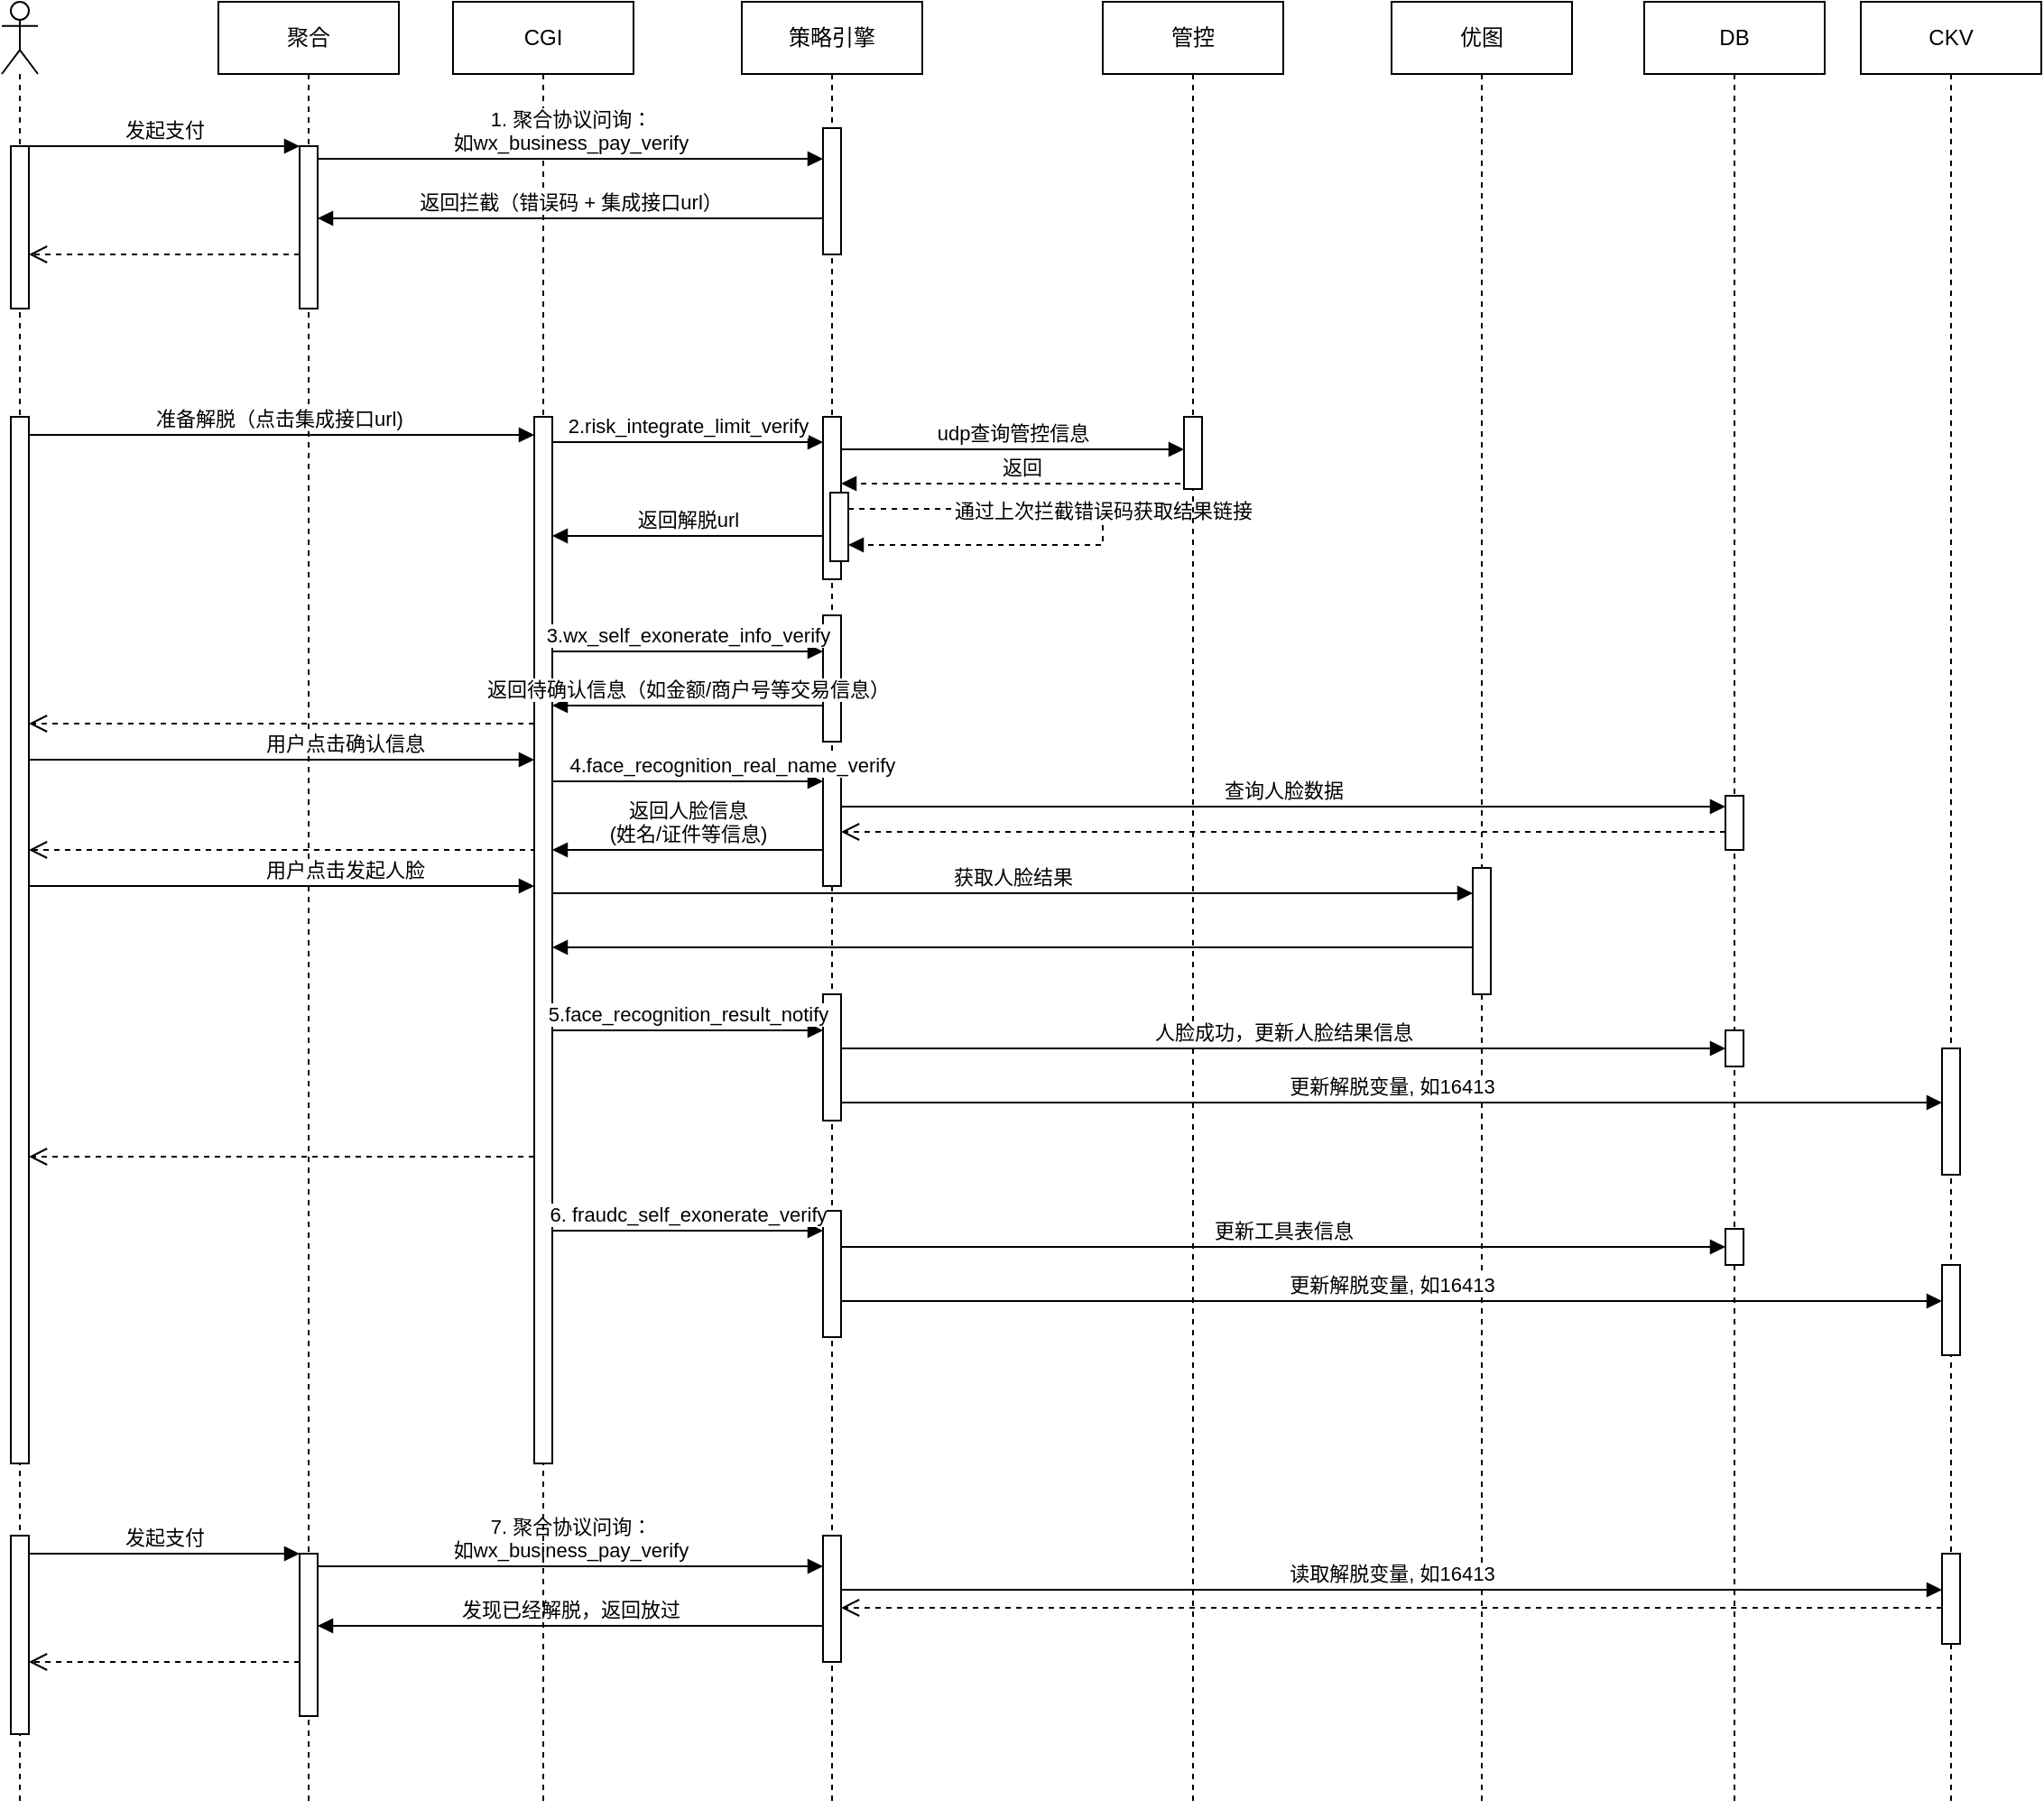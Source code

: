 <mxfile version="21.1.1" type="github">
  <diagram name="Page-1" id="2YBvvXClWsGukQMizWep">
    <mxGraphModel dx="2020" dy="1042" grid="1" gridSize="10" guides="1" tooltips="1" connect="1" arrows="1" fold="1" page="1" pageScale="1" pageWidth="850" pageHeight="1100" math="0" shadow="0">
      <root>
        <mxCell id="0" />
        <mxCell id="1" parent="0" />
        <mxCell id="7k-lvp4XkaIvdBZKLIx3-6" value="" style="shape=umlLifeline;perimeter=lifelinePerimeter;whiteSpace=wrap;html=1;container=1;dropTarget=0;collapsible=0;recursiveResize=0;outlineConnect=0;portConstraint=eastwest;newEdgeStyle={&quot;edgeStyle&quot;:&quot;elbowEdgeStyle&quot;,&quot;elbow&quot;:&quot;vertical&quot;,&quot;curved&quot;:0,&quot;rounded&quot;:0};participant=umlActor;" parent="1" vertex="1">
          <mxGeometry x="90" y="40" width="20" height="1000" as="geometry" />
        </mxCell>
        <mxCell id="7k-lvp4XkaIvdBZKLIx3-7" value="" style="html=1;points=[];perimeter=orthogonalPerimeter;outlineConnect=0;targetShapes=umlLifeline;portConstraint=eastwest;newEdgeStyle={&quot;edgeStyle&quot;:&quot;elbowEdgeStyle&quot;,&quot;elbow&quot;:&quot;vertical&quot;,&quot;curved&quot;:0,&quot;rounded&quot;:0};" parent="7k-lvp4XkaIvdBZKLIx3-6" vertex="1">
          <mxGeometry x="5" y="80" width="10" height="90" as="geometry" />
        </mxCell>
        <mxCell id="hi3D_tC1tFswLXesbzHT-98" value="策略引擎" style="shape=umlLifeline;perimeter=lifelinePerimeter;whiteSpace=wrap;html=1;container=0;dropTarget=0;collapsible=0;recursiveResize=0;outlineConnect=0;portConstraint=eastwest;newEdgeStyle={&quot;edgeStyle&quot;:&quot;elbowEdgeStyle&quot;,&quot;elbow&quot;:&quot;vertical&quot;,&quot;curved&quot;:0,&quot;rounded&quot;:0};" parent="1" vertex="1">
          <mxGeometry x="500" y="40" width="100" height="1000" as="geometry" />
        </mxCell>
        <mxCell id="hi3D_tC1tFswLXesbzHT-99" value="" style="html=1;points=[];perimeter=orthogonalPerimeter;outlineConnect=0;targetShapes=umlLifeline;portConstraint=eastwest;newEdgeStyle={&quot;edgeStyle&quot;:&quot;elbowEdgeStyle&quot;,&quot;elbow&quot;:&quot;vertical&quot;,&quot;curved&quot;:0,&quot;rounded&quot;:0};" parent="hi3D_tC1tFswLXesbzHT-98" vertex="1">
          <mxGeometry x="45" y="70" width="10" height="70" as="geometry" />
        </mxCell>
        <mxCell id="hi3D_tC1tFswLXesbzHT-106" value="" style="html=1;points=[];perimeter=orthogonalPerimeter;outlineConnect=0;targetShapes=umlLifeline;portConstraint=eastwest;newEdgeStyle={&quot;edgeStyle&quot;:&quot;elbowEdgeStyle&quot;,&quot;elbow&quot;:&quot;vertical&quot;,&quot;curved&quot;:0,&quot;rounded&quot;:0};" parent="hi3D_tC1tFswLXesbzHT-98" vertex="1">
          <mxGeometry x="45" y="230" width="10" height="90" as="geometry" />
        </mxCell>
        <mxCell id="hi3D_tC1tFswLXesbzHT-119" value="" style="html=1;points=[];perimeter=orthogonalPerimeter;outlineConnect=0;targetShapes=umlLifeline;portConstraint=eastwest;newEdgeStyle={&quot;edgeStyle&quot;:&quot;elbowEdgeStyle&quot;,&quot;elbow&quot;:&quot;vertical&quot;,&quot;curved&quot;:0,&quot;rounded&quot;:0};" parent="hi3D_tC1tFswLXesbzHT-98" vertex="1">
          <mxGeometry x="49" y="272" width="10" height="38" as="geometry" />
        </mxCell>
        <mxCell id="hi3D_tC1tFswLXesbzHT-120" value="通过上次拦截错误码获取结果链接" style="html=1;verticalAlign=bottom;endArrow=block;edgeStyle=elbowEdgeStyle;elbow=vertical;curved=0;rounded=0;dashed=1;" parent="hi3D_tC1tFswLXesbzHT-98" source="hi3D_tC1tFswLXesbzHT-119" target="hi3D_tC1tFswLXesbzHT-119" edge="1">
          <mxGeometry width="80" relative="1" as="geometry">
            <mxPoint x="255" y="267" as="sourcePoint" />
            <mxPoint x="65" y="277" as="targetPoint" />
            <Array as="points">
              <mxPoint x="200" y="291" />
            </Array>
          </mxGeometry>
        </mxCell>
        <mxCell id="hi3D_tC1tFswLXesbzHT-137" value="" style="html=1;points=[];perimeter=orthogonalPerimeter;outlineConnect=0;targetShapes=umlLifeline;portConstraint=eastwest;newEdgeStyle={&quot;edgeStyle&quot;:&quot;elbowEdgeStyle&quot;,&quot;elbow&quot;:&quot;vertical&quot;,&quot;curved&quot;:0,&quot;rounded&quot;:0};" parent="hi3D_tC1tFswLXesbzHT-98" vertex="1">
          <mxGeometry x="45" y="340" width="10" height="70" as="geometry" />
        </mxCell>
        <mxCell id="hi3D_tC1tFswLXesbzHT-142" value="" style="html=1;points=[];perimeter=orthogonalPerimeter;outlineConnect=0;targetShapes=umlLifeline;portConstraint=eastwest;newEdgeStyle={&quot;edgeStyle&quot;:&quot;elbowEdgeStyle&quot;,&quot;elbow&quot;:&quot;vertical&quot;,&quot;curved&quot;:0,&quot;rounded&quot;:0};" parent="hi3D_tC1tFswLXesbzHT-98" vertex="1">
          <mxGeometry x="45" y="420" width="10" height="70" as="geometry" />
        </mxCell>
        <mxCell id="hi3D_tC1tFswLXesbzHT-144" value="返回人脸信息&lt;br&gt;(姓名/证件等信息)" style="html=1;verticalAlign=bottom;endArrow=block;edgeStyle=elbowEdgeStyle;elbow=horizontal;curved=0;rounded=0;" parent="hi3D_tC1tFswLXesbzHT-98" source="hi3D_tC1tFswLXesbzHT-142" edge="1">
          <mxGeometry relative="1" as="geometry">
            <mxPoint x="40" y="470" as="sourcePoint" />
            <Array as="points">
              <mxPoint x="-55" y="470" />
              <mxPoint x="-95" y="620" />
              <mxPoint x="-315" y="430" />
            </Array>
            <mxPoint x="-105" y="470" as="targetPoint" />
          </mxGeometry>
        </mxCell>
        <mxCell id="hi3D_tC1tFswLXesbzHT-143" value="&amp;nbsp; &amp;nbsp; &amp;nbsp; &amp;nbsp; &amp;nbsp; &amp;nbsp; &amp;nbsp; &amp;nbsp; 4.face_recognition_real_name_verify" style="html=1;verticalAlign=bottom;endArrow=block;edgeStyle=elbowEdgeStyle;elbow=vertical;curved=0;rounded=0;" parent="hi3D_tC1tFswLXesbzHT-98" edge="1">
          <mxGeometry width="80" relative="1" as="geometry">
            <mxPoint x="-105" y="432" as="sourcePoint" />
            <mxPoint x="45" y="432" as="targetPoint" />
            <Array as="points">
              <mxPoint x="-20" y="432" />
              <mxPoint x="5" y="422" />
            </Array>
          </mxGeometry>
        </mxCell>
        <mxCell id="hi3D_tC1tFswLXesbzHT-151" value="" style="html=1;points=[];perimeter=orthogonalPerimeter;outlineConnect=0;targetShapes=umlLifeline;portConstraint=eastwest;newEdgeStyle={&quot;edgeStyle&quot;:&quot;elbowEdgeStyle&quot;,&quot;elbow&quot;:&quot;vertical&quot;,&quot;curved&quot;:0,&quot;rounded&quot;:0};" parent="hi3D_tC1tFswLXesbzHT-98" vertex="1">
          <mxGeometry x="45" y="550" width="10" height="70" as="geometry" />
        </mxCell>
        <mxCell id="hi3D_tC1tFswLXesbzHT-164" value="" style="html=1;points=[];perimeter=orthogonalPerimeter;outlineConnect=0;targetShapes=umlLifeline;portConstraint=eastwest;newEdgeStyle={&quot;edgeStyle&quot;:&quot;elbowEdgeStyle&quot;,&quot;elbow&quot;:&quot;vertical&quot;,&quot;curved&quot;:0,&quot;rounded&quot;:0};" parent="hi3D_tC1tFswLXesbzHT-98" vertex="1">
          <mxGeometry x="45" y="670" width="10" height="70" as="geometry" />
        </mxCell>
        <mxCell id="aM9ryv3xv72pqoxQDRHE-5" value="聚合" style="shape=umlLifeline;perimeter=lifelinePerimeter;whiteSpace=wrap;html=1;container=0;dropTarget=0;collapsible=0;recursiveResize=0;outlineConnect=0;portConstraint=eastwest;newEdgeStyle={&quot;edgeStyle&quot;:&quot;elbowEdgeStyle&quot;,&quot;elbow&quot;:&quot;vertical&quot;,&quot;curved&quot;:0,&quot;rounded&quot;:0};" parent="1" vertex="1">
          <mxGeometry x="210" y="40" width="100" height="1000" as="geometry" />
        </mxCell>
        <mxCell id="aM9ryv3xv72pqoxQDRHE-6" value="" style="html=1;points=[];perimeter=orthogonalPerimeter;outlineConnect=0;targetShapes=umlLifeline;portConstraint=eastwest;newEdgeStyle={&quot;edgeStyle&quot;:&quot;elbowEdgeStyle&quot;,&quot;elbow&quot;:&quot;vertical&quot;,&quot;curved&quot;:0,&quot;rounded&quot;:0};" parent="aM9ryv3xv72pqoxQDRHE-5" vertex="1">
          <mxGeometry x="45" y="80" width="10" height="90" as="geometry" />
        </mxCell>
        <mxCell id="hi3D_tC1tFswLXesbzHT-102" value="" style="html=1;points=[];perimeter=orthogonalPerimeter;outlineConnect=0;targetShapes=umlLifeline;portConstraint=eastwest;newEdgeStyle={&quot;edgeStyle&quot;:&quot;elbowEdgeStyle&quot;,&quot;elbow&quot;:&quot;vertical&quot;,&quot;curved&quot;:0,&quot;rounded&quot;:0};" parent="aM9ryv3xv72pqoxQDRHE-5" vertex="1">
          <mxGeometry x="-115" y="230" width="10" height="580" as="geometry" />
        </mxCell>
        <mxCell id="hi3D_tC1tFswLXesbzHT-171" value="" style="html=1;points=[];perimeter=orthogonalPerimeter;outlineConnect=0;targetShapes=umlLifeline;portConstraint=eastwest;newEdgeStyle={&quot;edgeStyle&quot;:&quot;elbowEdgeStyle&quot;,&quot;elbow&quot;:&quot;vertical&quot;,&quot;curved&quot;:0,&quot;rounded&quot;:0};" parent="aM9ryv3xv72pqoxQDRHE-5" vertex="1">
          <mxGeometry x="335" y="850" width="10" height="70" as="geometry" />
        </mxCell>
        <mxCell id="hi3D_tC1tFswLXesbzHT-172" value="" style="html=1;points=[];perimeter=orthogonalPerimeter;outlineConnect=0;targetShapes=umlLifeline;portConstraint=eastwest;newEdgeStyle={&quot;edgeStyle&quot;:&quot;elbowEdgeStyle&quot;,&quot;elbow&quot;:&quot;vertical&quot;,&quot;curved&quot;:0,&quot;rounded&quot;:0};" parent="aM9ryv3xv72pqoxQDRHE-5" vertex="1">
          <mxGeometry x="-115" y="850" width="10" height="110" as="geometry" />
        </mxCell>
        <mxCell id="hi3D_tC1tFswLXesbzHT-173" value="" style="html=1;points=[];perimeter=orthogonalPerimeter;outlineConnect=0;targetShapes=umlLifeline;portConstraint=eastwest;newEdgeStyle={&quot;edgeStyle&quot;:&quot;elbowEdgeStyle&quot;,&quot;elbow&quot;:&quot;vertical&quot;,&quot;curved&quot;:0,&quot;rounded&quot;:0};" parent="aM9ryv3xv72pqoxQDRHE-5" vertex="1">
          <mxGeometry x="45" y="860" width="10" height="90" as="geometry" />
        </mxCell>
        <mxCell id="hi3D_tC1tFswLXesbzHT-174" value="发起支付" style="html=1;verticalAlign=bottom;endArrow=block;edgeStyle=elbowEdgeStyle;elbow=horizontal;curved=0;rounded=0;" parent="aM9ryv3xv72pqoxQDRHE-5" source="hi3D_tC1tFswLXesbzHT-172" target="hi3D_tC1tFswLXesbzHT-173" edge="1">
          <mxGeometry relative="1" as="geometry">
            <mxPoint x="-15" y="870" as="sourcePoint" />
            <Array as="points">
              <mxPoint x="-30" y="860" />
            </Array>
          </mxGeometry>
        </mxCell>
        <mxCell id="hi3D_tC1tFswLXesbzHT-175" value="" style="html=1;verticalAlign=bottom;endArrow=open;dashed=1;endSize=8;edgeStyle=elbowEdgeStyle;elbow=vertical;curved=0;rounded=0;" parent="aM9ryv3xv72pqoxQDRHE-5" source="hi3D_tC1tFswLXesbzHT-173" target="hi3D_tC1tFswLXesbzHT-172" edge="1">
          <mxGeometry relative="1" as="geometry">
            <mxPoint x="-15" y="945" as="targetPoint" />
            <Array as="points">
              <mxPoint x="30" y="920" />
              <mxPoint x="-20" y="1020" />
            </Array>
          </mxGeometry>
        </mxCell>
        <mxCell id="hi3D_tC1tFswLXesbzHT-176" value="7. 聚合协议问询：&lt;br&gt;如wx_business_pay_verify" style="html=1;verticalAlign=bottom;endArrow=block;edgeStyle=elbowEdgeStyle;elbow=vertical;curved=0;rounded=0;" parent="aM9ryv3xv72pqoxQDRHE-5" target="hi3D_tC1tFswLXesbzHT-171" edge="1">
          <mxGeometry width="80" relative="1" as="geometry">
            <mxPoint x="55" y="867" as="sourcePoint" />
            <mxPoint x="300" y="867" as="targetPoint" />
          </mxGeometry>
        </mxCell>
        <mxCell id="hi3D_tC1tFswLXesbzHT-177" value="发现已经解脱，返回放过" style="html=1;verticalAlign=bottom;endArrow=block;edgeStyle=elbowEdgeStyle;elbow=horizontal;curved=0;rounded=0;" parent="aM9ryv3xv72pqoxQDRHE-5" source="hi3D_tC1tFswLXesbzHT-171" target="hi3D_tC1tFswLXesbzHT-173" edge="1">
          <mxGeometry relative="1" as="geometry">
            <mxPoint x="-95" y="870" as="sourcePoint" />
            <Array as="points">
              <mxPoint x="180" y="900" />
            </Array>
            <mxPoint x="50" y="900" as="targetPoint" />
          </mxGeometry>
        </mxCell>
        <mxCell id="aM9ryv3xv72pqoxQDRHE-7" value="发起支付" style="html=1;verticalAlign=bottom;endArrow=block;edgeStyle=elbowEdgeStyle;elbow=horizontal;curved=0;rounded=0;" parent="1" target="aM9ryv3xv72pqoxQDRHE-6" edge="1">
          <mxGeometry relative="1" as="geometry">
            <mxPoint x="105" y="120" as="sourcePoint" />
            <Array as="points">
              <mxPoint x="180" y="120" />
            </Array>
          </mxGeometry>
        </mxCell>
        <mxCell id="aM9ryv3xv72pqoxQDRHE-8" value="" style="html=1;verticalAlign=bottom;endArrow=open;dashed=1;endSize=8;edgeStyle=elbowEdgeStyle;elbow=vertical;curved=0;rounded=0;" parent="1" source="aM9ryv3xv72pqoxQDRHE-6" edge="1">
          <mxGeometry relative="1" as="geometry">
            <mxPoint x="105" y="180" as="targetPoint" />
            <Array as="points">
              <mxPoint x="240" y="180" />
              <mxPoint x="190" y="280" />
            </Array>
          </mxGeometry>
        </mxCell>
        <mxCell id="hi3D_tC1tFswLXesbzHT-90" value="CGI" style="shape=umlLifeline;perimeter=lifelinePerimeter;whiteSpace=wrap;html=1;container=0;dropTarget=0;collapsible=0;recursiveResize=0;outlineConnect=0;portConstraint=eastwest;newEdgeStyle={&quot;edgeStyle&quot;:&quot;elbowEdgeStyle&quot;,&quot;elbow&quot;:&quot;vertical&quot;,&quot;curved&quot;:0,&quot;rounded&quot;:0};" parent="1" vertex="1">
          <mxGeometry x="340" y="40" width="100" height="1000" as="geometry" />
        </mxCell>
        <mxCell id="hi3D_tC1tFswLXesbzHT-103" value="" style="html=1;points=[];perimeter=orthogonalPerimeter;outlineConnect=0;targetShapes=umlLifeline;portConstraint=eastwest;newEdgeStyle={&quot;edgeStyle&quot;:&quot;elbowEdgeStyle&quot;,&quot;elbow&quot;:&quot;vertical&quot;,&quot;curved&quot;:0,&quot;rounded&quot;:0};" parent="hi3D_tC1tFswLXesbzHT-90" vertex="1">
          <mxGeometry x="45" y="230" width="10" height="580" as="geometry" />
        </mxCell>
        <mxCell id="hi3D_tC1tFswLXesbzHT-100" value="1. 聚合协议问询：&lt;br&gt;如wx_business_pay_verify" style="html=1;verticalAlign=bottom;endArrow=block;edgeStyle=elbowEdgeStyle;elbow=vertical;curved=0;rounded=0;" parent="1" target="hi3D_tC1tFswLXesbzHT-99" edge="1">
          <mxGeometry width="80" relative="1" as="geometry">
            <mxPoint x="265" y="127" as="sourcePoint" />
            <mxPoint x="510" y="127" as="targetPoint" />
          </mxGeometry>
        </mxCell>
        <mxCell id="hi3D_tC1tFswLXesbzHT-101" value="返回拦截（错误码 + 集成接口url）" style="html=1;verticalAlign=bottom;endArrow=block;edgeStyle=elbowEdgeStyle;elbow=horizontal;curved=0;rounded=0;" parent="1" source="hi3D_tC1tFswLXesbzHT-99" target="aM9ryv3xv72pqoxQDRHE-6" edge="1">
          <mxGeometry relative="1" as="geometry">
            <mxPoint x="115" y="130" as="sourcePoint" />
            <Array as="points">
              <mxPoint x="390" y="160" />
            </Array>
            <mxPoint x="270" y="160" as="targetPoint" />
          </mxGeometry>
        </mxCell>
        <mxCell id="hi3D_tC1tFswLXesbzHT-104" value="准备解脱（点击集成接口url)&amp;nbsp;" style="html=1;verticalAlign=bottom;endArrow=block;edgeStyle=elbowEdgeStyle;elbow=horizontal;curved=0;rounded=0;" parent="1" source="hi3D_tC1tFswLXesbzHT-102" target="hi3D_tC1tFswLXesbzHT-103" edge="1">
          <mxGeometry relative="1" as="geometry">
            <mxPoint x="195" y="290" as="sourcePoint" />
            <Array as="points">
              <mxPoint x="180" y="280" />
            </Array>
          </mxGeometry>
        </mxCell>
        <mxCell id="hi3D_tC1tFswLXesbzHT-105" value="" style="html=1;verticalAlign=bottom;endArrow=open;dashed=1;endSize=8;edgeStyle=elbowEdgeStyle;elbow=vertical;curved=0;rounded=0;" parent="1" target="hi3D_tC1tFswLXesbzHT-102" edge="1">
          <mxGeometry relative="1" as="geometry">
            <mxPoint x="110" y="490" as="targetPoint" />
            <Array as="points">
              <mxPoint x="270" y="510" />
              <mxPoint x="200" y="570" />
              <mxPoint x="250" y="440" />
              <mxPoint x="270" y="350" />
              <mxPoint x="260" y="490" />
              <mxPoint x="190" y="483" />
            </Array>
            <mxPoint x="385" y="353" as="sourcePoint" />
          </mxGeometry>
        </mxCell>
        <mxCell id="hi3D_tC1tFswLXesbzHT-109" value="返回解脱url" style="html=1;verticalAlign=bottom;endArrow=block;edgeStyle=elbowEdgeStyle;elbow=horizontal;curved=0;rounded=0;" parent="1" source="hi3D_tC1tFswLXesbzHT-106" edge="1">
          <mxGeometry relative="1" as="geometry">
            <mxPoint x="530" y="336" as="sourcePoint" />
            <Array as="points">
              <mxPoint x="450" y="336" />
              <mxPoint x="410" y="486" />
              <mxPoint x="190" y="296" />
            </Array>
            <mxPoint x="395" y="336" as="targetPoint" />
          </mxGeometry>
        </mxCell>
        <mxCell id="hi3D_tC1tFswLXesbzHT-111" value="2.risk_integrate_limit_verify" style="html=1;verticalAlign=bottom;endArrow=block;edgeStyle=elbowEdgeStyle;elbow=vertical;curved=0;rounded=0;" parent="1" target="hi3D_tC1tFswLXesbzHT-106" edge="1">
          <mxGeometry width="80" relative="1" as="geometry">
            <mxPoint x="395" y="284" as="sourcePoint" />
            <mxPoint x="540" y="284" as="targetPoint" />
            <Array as="points">
              <mxPoint x="510" y="284" />
            </Array>
          </mxGeometry>
        </mxCell>
        <mxCell id="hi3D_tC1tFswLXesbzHT-112" value="管控" style="shape=umlLifeline;perimeter=lifelinePerimeter;whiteSpace=wrap;html=1;container=0;dropTarget=0;collapsible=0;recursiveResize=0;outlineConnect=0;portConstraint=eastwest;newEdgeStyle={&quot;edgeStyle&quot;:&quot;elbowEdgeStyle&quot;,&quot;elbow&quot;:&quot;vertical&quot;,&quot;curved&quot;:0,&quot;rounded&quot;:0};" parent="1" vertex="1">
          <mxGeometry x="700" y="40" width="100" height="1000" as="geometry" />
        </mxCell>
        <mxCell id="hi3D_tC1tFswLXesbzHT-114" value="" style="html=1;points=[];perimeter=orthogonalPerimeter;outlineConnect=0;targetShapes=umlLifeline;portConstraint=eastwest;newEdgeStyle={&quot;edgeStyle&quot;:&quot;elbowEdgeStyle&quot;,&quot;elbow&quot;:&quot;vertical&quot;,&quot;curved&quot;:0,&quot;rounded&quot;:0};" parent="hi3D_tC1tFswLXesbzHT-112" vertex="1">
          <mxGeometry x="45" y="230" width="10" height="40" as="geometry" />
        </mxCell>
        <mxCell id="hi3D_tC1tFswLXesbzHT-115" value="udp查询管控信息" style="html=1;verticalAlign=bottom;endArrow=block;edgeStyle=elbowEdgeStyle;elbow=vertical;curved=0;rounded=0;" parent="1" edge="1">
          <mxGeometry width="80" relative="1" as="geometry">
            <mxPoint x="555" y="288" as="sourcePoint" />
            <mxPoint x="745" y="288" as="targetPoint" />
          </mxGeometry>
        </mxCell>
        <mxCell id="hi3D_tC1tFswLXesbzHT-116" value="返回" style="html=1;verticalAlign=bottom;endArrow=block;edgeStyle=elbowEdgeStyle;elbow=vertical;curved=0;rounded=0;dashed=1;" parent="1" target="hi3D_tC1tFswLXesbzHT-106" edge="1">
          <mxGeometry width="80" relative="1" as="geometry">
            <mxPoint x="745" y="297" as="sourcePoint" />
            <mxPoint x="555" y="297" as="targetPoint" />
            <Array as="points">
              <mxPoint x="750" y="307" />
            </Array>
          </mxGeometry>
        </mxCell>
        <mxCell id="hi3D_tC1tFswLXesbzHT-117" value="优图" style="shape=umlLifeline;perimeter=lifelinePerimeter;whiteSpace=wrap;html=1;container=0;dropTarget=0;collapsible=0;recursiveResize=0;outlineConnect=0;portConstraint=eastwest;newEdgeStyle={&quot;edgeStyle&quot;:&quot;elbowEdgeStyle&quot;,&quot;elbow&quot;:&quot;vertical&quot;,&quot;curved&quot;:0,&quot;rounded&quot;:0};" parent="1" vertex="1">
          <mxGeometry x="860" y="40" width="100" height="1000" as="geometry" />
        </mxCell>
        <mxCell id="hi3D_tC1tFswLXesbzHT-146" value="" style="html=1;points=[];perimeter=orthogonalPerimeter;outlineConnect=0;targetShapes=umlLifeline;portConstraint=eastwest;newEdgeStyle={&quot;edgeStyle&quot;:&quot;elbowEdgeStyle&quot;,&quot;elbow&quot;:&quot;vertical&quot;,&quot;curved&quot;:0,&quot;rounded&quot;:0};" parent="hi3D_tC1tFswLXesbzHT-117" vertex="1">
          <mxGeometry x="45" y="480" width="10" height="70" as="geometry" />
        </mxCell>
        <mxCell id="hi3D_tC1tFswLXesbzHT-138" value="3.wx_self_exonerate_info_verify&lt;br&gt;" style="html=1;verticalAlign=bottom;endArrow=block;edgeStyle=elbowEdgeStyle;elbow=vertical;curved=0;rounded=0;" parent="1" source="hi3D_tC1tFswLXesbzHT-103" target="hi3D_tC1tFswLXesbzHT-137" edge="1">
          <mxGeometry width="80" relative="1" as="geometry">
            <mxPoint x="390" y="390" as="sourcePoint" />
            <mxPoint x="540" y="390" as="targetPoint" />
            <Array as="points">
              <mxPoint x="480" y="400" />
              <mxPoint x="505" y="390" />
            </Array>
          </mxGeometry>
        </mxCell>
        <mxCell id="hi3D_tC1tFswLXesbzHT-139" value="用户点击发起人脸" style="html=1;verticalAlign=bottom;endArrow=block;edgeStyle=elbowEdgeStyle;elbow=vertical;curved=0;rounded=0;" parent="1" edge="1">
          <mxGeometry x="0.25" relative="1" as="geometry">
            <mxPoint x="105" y="530" as="sourcePoint" />
            <Array as="points">
              <mxPoint x="270" y="530" />
              <mxPoint x="300" y="600" />
              <mxPoint x="185" y="390" />
            </Array>
            <mxPoint x="385" y="530" as="targetPoint" />
            <mxPoint as="offset" />
          </mxGeometry>
        </mxCell>
        <mxCell id="hi3D_tC1tFswLXesbzHT-140" value="返回待确认信息（如金额/商户号等交易信息）" style="html=1;verticalAlign=bottom;endArrow=block;edgeStyle=elbowEdgeStyle;elbow=horizontal;curved=0;rounded=0;" parent="1" source="hi3D_tC1tFswLXesbzHT-137" target="hi3D_tC1tFswLXesbzHT-103" edge="1">
          <mxGeometry relative="1" as="geometry">
            <mxPoint x="540" y="430" as="sourcePoint" />
            <Array as="points">
              <mxPoint x="445" y="430" />
              <mxPoint x="405" y="580" />
              <mxPoint x="185" y="390" />
            </Array>
            <mxPoint x="400" y="430" as="targetPoint" />
            <mxPoint as="offset" />
          </mxGeometry>
        </mxCell>
        <mxCell id="hi3D_tC1tFswLXesbzHT-145" value="获取人脸结果" style="html=1;verticalAlign=bottom;endArrow=block;edgeStyle=elbowEdgeStyle;elbow=vertical;curved=0;rounded=0;" parent="1" target="hi3D_tC1tFswLXesbzHT-146" edge="1">
          <mxGeometry width="80" relative="1" as="geometry">
            <mxPoint x="395" y="534" as="sourcePoint" />
            <mxPoint x="905" y="519" as="targetPoint" />
            <Array as="points">
              <mxPoint x="910" y="534" />
            </Array>
          </mxGeometry>
        </mxCell>
        <mxCell id="hi3D_tC1tFswLXesbzHT-147" value="" style="html=1;verticalAlign=bottom;endArrow=block;edgeStyle=elbowEdgeStyle;elbow=horizontal;curved=0;rounded=0;" parent="1" edge="1">
          <mxGeometry relative="1" as="geometry">
            <mxPoint x="905" y="564" as="sourcePoint" />
            <Array as="points">
              <mxPoint x="455" y="564" />
              <mxPoint x="415" y="714" />
              <mxPoint x="195" y="524" />
            </Array>
            <mxPoint x="395.0" y="564" as="targetPoint" />
          </mxGeometry>
        </mxCell>
        <mxCell id="hi3D_tC1tFswLXesbzHT-152" value="5.face_recognition_result_notify" style="html=1;verticalAlign=bottom;endArrow=block;edgeStyle=elbowEdgeStyle;elbow=vertical;curved=0;rounded=0;" parent="1" source="hi3D_tC1tFswLXesbzHT-103" target="hi3D_tC1tFswLXesbzHT-151" edge="1">
          <mxGeometry width="80" relative="1" as="geometry">
            <mxPoint x="400" y="610" as="sourcePoint" />
            <mxPoint x="540" y="610" as="targetPoint" />
            <Array as="points">
              <mxPoint x="485" y="610" />
              <mxPoint x="510" y="600" />
            </Array>
          </mxGeometry>
        </mxCell>
        <mxCell id="hi3D_tC1tFswLXesbzHT-153" value="DB" style="shape=umlLifeline;perimeter=lifelinePerimeter;whiteSpace=wrap;html=1;container=0;dropTarget=0;collapsible=0;recursiveResize=0;outlineConnect=0;portConstraint=eastwest;newEdgeStyle={&quot;edgeStyle&quot;:&quot;elbowEdgeStyle&quot;,&quot;elbow&quot;:&quot;vertical&quot;,&quot;curved&quot;:0,&quot;rounded&quot;:0};" parent="1" vertex="1">
          <mxGeometry x="1000" y="40" width="100" height="1000" as="geometry" />
        </mxCell>
        <mxCell id="hi3D_tC1tFswLXesbzHT-154" value="" style="html=1;points=[];perimeter=orthogonalPerimeter;outlineConnect=0;targetShapes=umlLifeline;portConstraint=eastwest;newEdgeStyle={&quot;edgeStyle&quot;:&quot;elbowEdgeStyle&quot;,&quot;elbow&quot;:&quot;vertical&quot;,&quot;curved&quot;:0,&quot;rounded&quot;:0};" parent="hi3D_tC1tFswLXesbzHT-153" vertex="1">
          <mxGeometry x="45" y="570" width="10" height="20" as="geometry" />
        </mxCell>
        <mxCell id="hi3D_tC1tFswLXesbzHT-158" value="" style="html=1;points=[];perimeter=orthogonalPerimeter;outlineConnect=0;targetShapes=umlLifeline;portConstraint=eastwest;newEdgeStyle={&quot;edgeStyle&quot;:&quot;elbowEdgeStyle&quot;,&quot;elbow&quot;:&quot;vertical&quot;,&quot;curved&quot;:0,&quot;rounded&quot;:0};" parent="hi3D_tC1tFswLXesbzHT-153" vertex="1">
          <mxGeometry x="45" y="440" width="10" height="30" as="geometry" />
        </mxCell>
        <mxCell id="hi3D_tC1tFswLXesbzHT-167" value="" style="html=1;points=[];perimeter=orthogonalPerimeter;outlineConnect=0;targetShapes=umlLifeline;portConstraint=eastwest;newEdgeStyle={&quot;edgeStyle&quot;:&quot;elbowEdgeStyle&quot;,&quot;elbow&quot;:&quot;vertical&quot;,&quot;curved&quot;:0,&quot;rounded&quot;:0};" parent="hi3D_tC1tFswLXesbzHT-153" vertex="1">
          <mxGeometry x="45" y="680" width="10" height="20" as="geometry" />
        </mxCell>
        <mxCell id="hi3D_tC1tFswLXesbzHT-155" value="CKV" style="shape=umlLifeline;perimeter=lifelinePerimeter;whiteSpace=wrap;html=1;container=0;dropTarget=0;collapsible=0;recursiveResize=0;outlineConnect=0;portConstraint=eastwest;newEdgeStyle={&quot;edgeStyle&quot;:&quot;elbowEdgeStyle&quot;,&quot;elbow&quot;:&quot;vertical&quot;,&quot;curved&quot;:0,&quot;rounded&quot;:0};" parent="1" vertex="1">
          <mxGeometry x="1120" y="40" width="100" height="1000" as="geometry" />
        </mxCell>
        <mxCell id="hi3D_tC1tFswLXesbzHT-156" value="" style="html=1;points=[];perimeter=orthogonalPerimeter;outlineConnect=0;targetShapes=umlLifeline;portConstraint=eastwest;newEdgeStyle={&quot;edgeStyle&quot;:&quot;elbowEdgeStyle&quot;,&quot;elbow&quot;:&quot;vertical&quot;,&quot;curved&quot;:0,&quot;rounded&quot;:0};" parent="hi3D_tC1tFswLXesbzHT-155" vertex="1">
          <mxGeometry x="45" y="580" width="10" height="70" as="geometry" />
        </mxCell>
        <mxCell id="hi3D_tC1tFswLXesbzHT-168" value="" style="html=1;points=[];perimeter=orthogonalPerimeter;outlineConnect=0;targetShapes=umlLifeline;portConstraint=eastwest;newEdgeStyle={&quot;edgeStyle&quot;:&quot;elbowEdgeStyle&quot;,&quot;elbow&quot;:&quot;vertical&quot;,&quot;curved&quot;:0,&quot;rounded&quot;:0};" parent="hi3D_tC1tFswLXesbzHT-155" vertex="1">
          <mxGeometry x="45" y="700" width="10" height="50" as="geometry" />
        </mxCell>
        <mxCell id="hi3D_tC1tFswLXesbzHT-178" value="" style="html=1;points=[];perimeter=orthogonalPerimeter;outlineConnect=0;targetShapes=umlLifeline;portConstraint=eastwest;newEdgeStyle={&quot;edgeStyle&quot;:&quot;elbowEdgeStyle&quot;,&quot;elbow&quot;:&quot;vertical&quot;,&quot;curved&quot;:0,&quot;rounded&quot;:0};" parent="hi3D_tC1tFswLXesbzHT-155" vertex="1">
          <mxGeometry x="45" y="860" width="10" height="50" as="geometry" />
        </mxCell>
        <mxCell id="hi3D_tC1tFswLXesbzHT-159" value="查询人脸数据" style="html=1;verticalAlign=bottom;endArrow=block;edgeStyle=elbowEdgeStyle;elbow=vertical;curved=0;rounded=0;" parent="1" source="hi3D_tC1tFswLXesbzHT-142" target="hi3D_tC1tFswLXesbzHT-158" edge="1">
          <mxGeometry width="80" relative="1" as="geometry">
            <mxPoint x="560" y="486" as="sourcePoint" />
            <mxPoint x="745" y="486" as="targetPoint" />
            <Array as="points">
              <mxPoint x="645" y="486" />
              <mxPoint x="670" y="476" />
            </Array>
          </mxGeometry>
        </mxCell>
        <mxCell id="hi3D_tC1tFswLXesbzHT-160" value="" style="html=1;verticalAlign=bottom;endArrow=open;dashed=1;endSize=8;edgeStyle=elbowEdgeStyle;elbow=vertical;curved=0;rounded=0;" parent="1" source="hi3D_tC1tFswLXesbzHT-158" target="hi3D_tC1tFswLXesbzHT-142" edge="1">
          <mxGeometry relative="1" as="geometry">
            <mxPoint x="570" y="500" as="targetPoint" />
            <Array as="points">
              <mxPoint x="1040" y="500" />
              <mxPoint x="725" y="640" />
              <mxPoint x="655" y="633" />
            </Array>
            <mxPoint x="850" y="503" as="sourcePoint" />
          </mxGeometry>
        </mxCell>
        <mxCell id="hi3D_tC1tFswLXesbzHT-161" value="人脸成功，更新人脸结果信息" style="html=1;verticalAlign=bottom;endArrow=block;edgeStyle=elbowEdgeStyle;elbow=vertical;curved=0;rounded=0;" parent="1" source="hi3D_tC1tFswLXesbzHT-151" target="hi3D_tC1tFswLXesbzHT-154" edge="1">
          <mxGeometry width="80" relative="1" as="geometry">
            <mxPoint x="560" y="620" as="sourcePoint" />
            <mxPoint x="1050" y="620" as="targetPoint" />
            <Array as="points">
              <mxPoint x="650" y="620" />
              <mxPoint x="675" y="610" />
            </Array>
          </mxGeometry>
        </mxCell>
        <mxCell id="hi3D_tC1tFswLXesbzHT-162" value="更新解脱变量, 如16413" style="html=1;verticalAlign=bottom;endArrow=block;edgeStyle=elbowEdgeStyle;elbow=vertical;curved=0;rounded=0;" parent="1" source="hi3D_tC1tFswLXesbzHT-151" target="hi3D_tC1tFswLXesbzHT-156" edge="1">
          <mxGeometry width="80" relative="1" as="geometry">
            <mxPoint x="565" y="630" as="sourcePoint" />
            <mxPoint x="1055" y="630" as="targetPoint" />
            <Array as="points">
              <mxPoint x="1100" y="650" />
              <mxPoint x="660" y="630" />
              <mxPoint x="685" y="620" />
            </Array>
          </mxGeometry>
        </mxCell>
        <mxCell id="hi3D_tC1tFswLXesbzHT-163" value="" style="html=1;verticalAlign=bottom;endArrow=open;dashed=1;endSize=8;edgeStyle=elbowEdgeStyle;elbow=vertical;curved=0;rounded=0;" parent="1" source="hi3D_tC1tFswLXesbzHT-103" target="hi3D_tC1tFswLXesbzHT-102" edge="1">
          <mxGeometry relative="1" as="geometry">
            <mxPoint x="100" y="670" as="targetPoint" />
            <Array as="points">
              <mxPoint x="270" y="680" />
              <mxPoint x="280" y="690" />
              <mxPoint x="390" y="670" />
              <mxPoint x="255" y="810" />
              <mxPoint x="185" y="803" />
            </Array>
            <mxPoint x="380" y="673" as="sourcePoint" />
          </mxGeometry>
        </mxCell>
        <mxCell id="hi3D_tC1tFswLXesbzHT-165" value="6.&amp;nbsp;fraudc_self_exonerate_verify" style="html=1;verticalAlign=bottom;endArrow=block;edgeStyle=elbowEdgeStyle;elbow=vertical;curved=0;rounded=0;" parent="1" edge="1">
          <mxGeometry width="80" relative="1" as="geometry">
            <mxPoint x="395.0" y="721" as="sourcePoint" />
            <mxPoint x="545.0" y="721" as="targetPoint" />
            <Array as="points">
              <mxPoint x="495" y="721" />
              <mxPoint x="520" y="711" />
            </Array>
          </mxGeometry>
        </mxCell>
        <mxCell id="hi3D_tC1tFswLXesbzHT-169" value="更新工具表信息" style="html=1;verticalAlign=bottom;endArrow=block;edgeStyle=elbowEdgeStyle;elbow=vertical;curved=0;rounded=0;" parent="1" source="hi3D_tC1tFswLXesbzHT-164" target="hi3D_tC1tFswLXesbzHT-167" edge="1">
          <mxGeometry width="80" relative="1" as="geometry">
            <mxPoint x="565" y="630" as="sourcePoint" />
            <mxPoint x="1060" y="630" as="targetPoint" />
            <Array as="points">
              <mxPoint x="800" y="730" />
              <mxPoint x="660" y="630" />
              <mxPoint x="685" y="620" />
            </Array>
          </mxGeometry>
        </mxCell>
        <mxCell id="hi3D_tC1tFswLXesbzHT-170" value="更新解脱变量, 如16413" style="html=1;verticalAlign=bottom;endArrow=block;edgeStyle=elbowEdgeStyle;elbow=vertical;curved=0;rounded=0;" parent="1" source="hi3D_tC1tFswLXesbzHT-164" target="hi3D_tC1tFswLXesbzHT-168" edge="1">
          <mxGeometry width="80" relative="1" as="geometry">
            <mxPoint x="565" y="660" as="sourcePoint" />
            <mxPoint x="1065" y="640" as="targetPoint" />
            <Array as="points">
              <mxPoint x="850" y="760" />
              <mxPoint x="670" y="640" />
              <mxPoint x="695" y="630" />
            </Array>
          </mxGeometry>
        </mxCell>
        <mxCell id="hi3D_tC1tFswLXesbzHT-179" value="读取解脱变量, 如16413" style="html=1;verticalAlign=bottom;endArrow=block;edgeStyle=elbowEdgeStyle;elbow=vertical;curved=0;rounded=0;" parent="1" source="hi3D_tC1tFswLXesbzHT-171" target="hi3D_tC1tFswLXesbzHT-178" edge="1">
          <mxGeometry width="80" relative="1" as="geometry">
            <mxPoint x="565" y="770" as="sourcePoint" />
            <mxPoint x="1175" y="770" as="targetPoint" />
            <Array as="points">
              <mxPoint x="870" y="920" />
              <mxPoint x="680" y="650" />
              <mxPoint x="705" y="640" />
            </Array>
          </mxGeometry>
        </mxCell>
        <mxCell id="hi3D_tC1tFswLXesbzHT-180" value="" style="html=1;verticalAlign=bottom;endArrow=open;dashed=1;endSize=8;edgeStyle=elbowEdgeStyle;elbow=vertical;curved=0;rounded=0;" parent="1" source="hi3D_tC1tFswLXesbzHT-178" target="hi3D_tC1tFswLXesbzHT-171" edge="1">
          <mxGeometry relative="1" as="geometry">
            <mxPoint x="660" y="960" as="targetPoint" />
            <Array as="points">
              <mxPoint x="920" y="930" />
              <mxPoint x="400" y="680" />
              <mxPoint x="265" y="820" />
              <mxPoint x="195" y="813" />
            </Array>
            <mxPoint x="395" y="700" as="sourcePoint" />
          </mxGeometry>
        </mxCell>
        <mxCell id="7k-lvp4XkaIvdBZKLIx3-1" value="" style="html=1;verticalAlign=bottom;endArrow=open;dashed=1;endSize=8;edgeStyle=elbowEdgeStyle;elbow=vertical;curved=0;rounded=0;" parent="1" target="hi3D_tC1tFswLXesbzHT-102" edge="1">
          <mxGeometry relative="1" as="geometry">
            <mxPoint x="110" y="440" as="targetPoint" />
            <Array as="points">
              <mxPoint x="275" y="440" />
              <mxPoint x="205" y="500" />
              <mxPoint x="255" y="370" />
              <mxPoint x="275" y="280" />
              <mxPoint x="265" y="420" />
              <mxPoint x="195" y="413" />
            </Array>
            <mxPoint x="385" y="440" as="sourcePoint" />
          </mxGeometry>
        </mxCell>
        <mxCell id="7k-lvp4XkaIvdBZKLIx3-2" value="用户点击确认信息" style="html=1;verticalAlign=bottom;endArrow=block;edgeStyle=elbowEdgeStyle;elbow=horizontal;curved=0;rounded=0;" parent="1" source="hi3D_tC1tFswLXesbzHT-102" target="hi3D_tC1tFswLXesbzHT-103" edge="1">
          <mxGeometry x="0.25" relative="1" as="geometry">
            <mxPoint x="115" y="540" as="sourcePoint" />
            <Array as="points">
              <mxPoint x="290" y="460" />
              <mxPoint x="310" y="610" />
              <mxPoint x="195" y="400" />
            </Array>
            <mxPoint x="395" y="540" as="targetPoint" />
            <mxPoint as="offset" />
          </mxGeometry>
        </mxCell>
      </root>
    </mxGraphModel>
  </diagram>
</mxfile>

